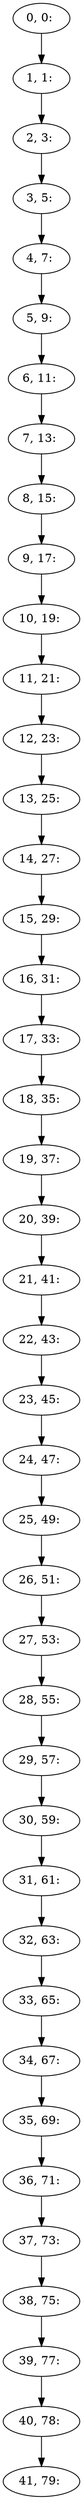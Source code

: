 digraph G {
0[label="0, 0: "];
1[label="1, 1: "];
2[label="2, 3: "];
3[label="3, 5: "];
4[label="4, 7: "];
5[label="5, 9: "];
6[label="6, 11: "];
7[label="7, 13: "];
8[label="8, 15: "];
9[label="9, 17: "];
10[label="10, 19: "];
11[label="11, 21: "];
12[label="12, 23: "];
13[label="13, 25: "];
14[label="14, 27: "];
15[label="15, 29: "];
16[label="16, 31: "];
17[label="17, 33: "];
18[label="18, 35: "];
19[label="19, 37: "];
20[label="20, 39: "];
21[label="21, 41: "];
22[label="22, 43: "];
23[label="23, 45: "];
24[label="24, 47: "];
25[label="25, 49: "];
26[label="26, 51: "];
27[label="27, 53: "];
28[label="28, 55: "];
29[label="29, 57: "];
30[label="30, 59: "];
31[label="31, 61: "];
32[label="32, 63: "];
33[label="33, 65: "];
34[label="34, 67: "];
35[label="35, 69: "];
36[label="36, 71: "];
37[label="37, 73: "];
38[label="38, 75: "];
39[label="39, 77: "];
40[label="40, 78: "];
41[label="41, 79: "];
0->1 ;
1->2 ;
2->3 ;
3->4 ;
4->5 ;
5->6 ;
6->7 ;
7->8 ;
8->9 ;
9->10 ;
10->11 ;
11->12 ;
12->13 ;
13->14 ;
14->15 ;
15->16 ;
16->17 ;
17->18 ;
18->19 ;
19->20 ;
20->21 ;
21->22 ;
22->23 ;
23->24 ;
24->25 ;
25->26 ;
26->27 ;
27->28 ;
28->29 ;
29->30 ;
30->31 ;
31->32 ;
32->33 ;
33->34 ;
34->35 ;
35->36 ;
36->37 ;
37->38 ;
38->39 ;
39->40 ;
40->41 ;
}
